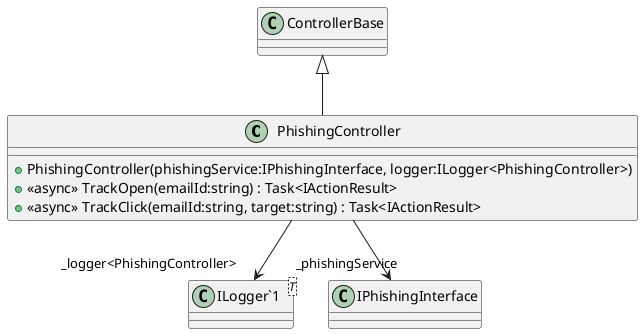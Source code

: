 @startuml
class PhishingController {
    + PhishingController(phishingService:IPhishingInterface, logger:ILogger<PhishingController>)
    + <<async>> TrackOpen(emailId:string) : Task<IActionResult>
    + <<async>> TrackClick(emailId:string, target:string) : Task<IActionResult>
}
class "ILogger`1"<T> {
}
ControllerBase <|-- PhishingController
PhishingController --> "_phishingService" IPhishingInterface
PhishingController --> "_logger<PhishingController>" "ILogger`1"
@enduml

